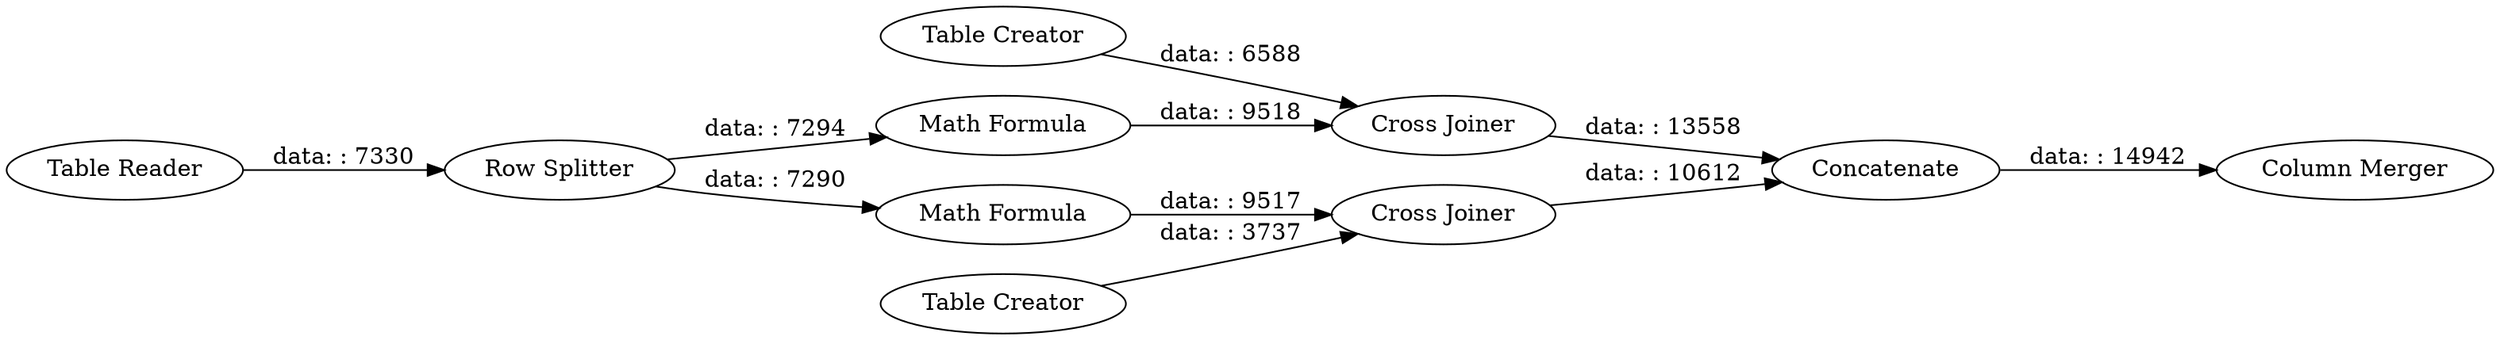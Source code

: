 digraph {
	"-531044747059388815_10" [label="Column Merger"]
	"-531044747059388815_4" [label="Table Creator"]
	"-531044747059388815_7" [label="Table Creator"]
	"-531044747059388815_6" [label="Math Formula"]
	"-531044747059388815_9" [label=Concatenate]
	"-531044747059388815_5" [label="Cross Joiner"]
	"-531044747059388815_8" [label="Cross Joiner"]
	"-531044747059388815_2" [label="Row Splitter"]
	"-531044747059388815_1" [label="Table Reader"]
	"-531044747059388815_3" [label="Math Formula"]
	"-531044747059388815_3" -> "-531044747059388815_5" [label="data: : 9518"]
	"-531044747059388815_7" -> "-531044747059388815_8" [label="data: : 3737"]
	"-531044747059388815_4" -> "-531044747059388815_5" [label="data: : 6588"]
	"-531044747059388815_9" -> "-531044747059388815_10" [label="data: : 14942"]
	"-531044747059388815_2" -> "-531044747059388815_6" [label="data: : 7290"]
	"-531044747059388815_5" -> "-531044747059388815_9" [label="data: : 13558"]
	"-531044747059388815_1" -> "-531044747059388815_2" [label="data: : 7330"]
	"-531044747059388815_6" -> "-531044747059388815_8" [label="data: : 9517"]
	"-531044747059388815_8" -> "-531044747059388815_9" [label="data: : 10612"]
	"-531044747059388815_2" -> "-531044747059388815_3" [label="data: : 7294"]
	rankdir=LR
}
